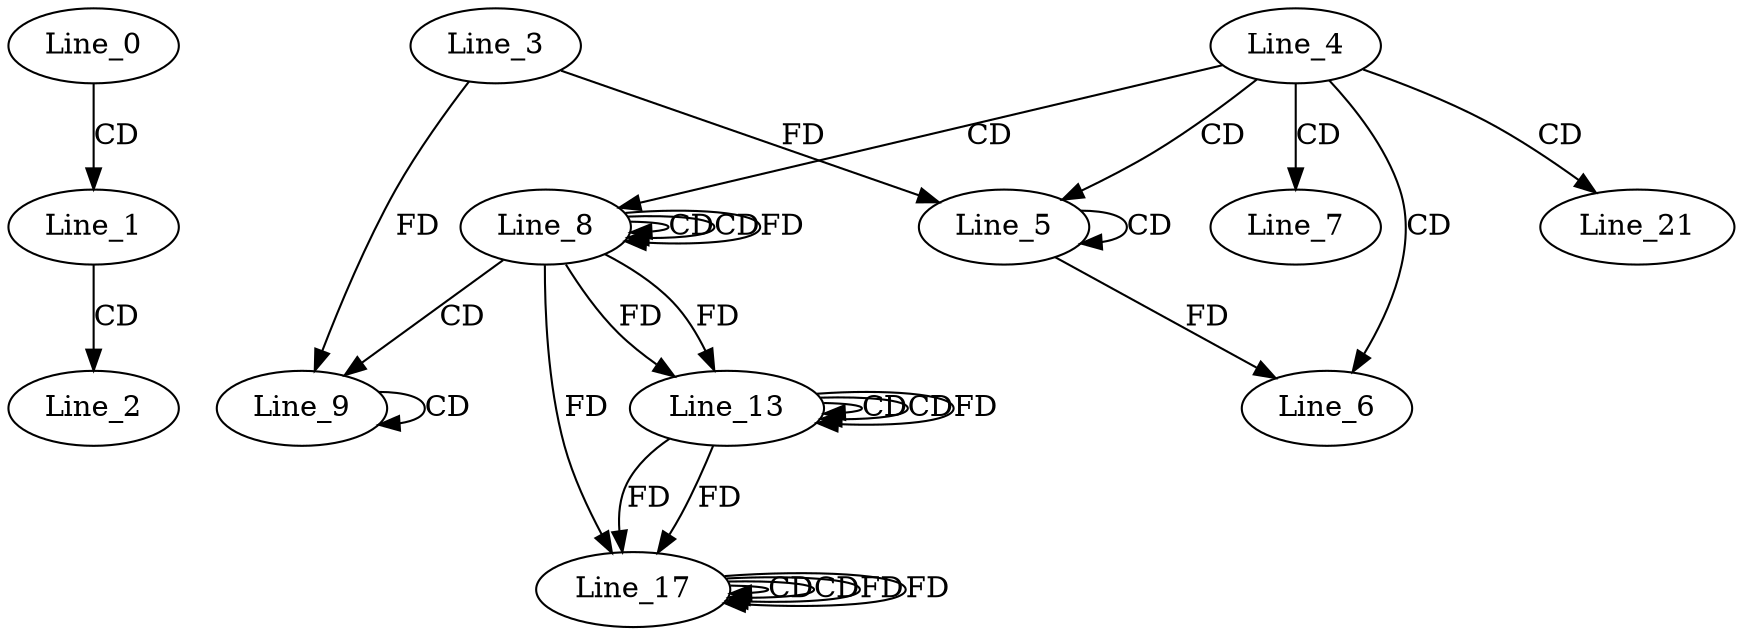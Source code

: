 digraph G {
  Line_0;
  Line_1;
  Line_2;
  Line_4;
  Line_5;
  Line_5;
  Line_3;
  Line_6;
  Line_7;
  Line_8;
  Line_8;
  Line_8;
  Line_9;
  Line_9;
  Line_13;
  Line_13;
  Line_13;
  Line_17;
  Line_17;
  Line_17;
  Line_21;
  Line_0 -> Line_1 [ label="CD" ];
  Line_1 -> Line_2 [ label="CD" ];
  Line_4 -> Line_5 [ label="CD" ];
  Line_5 -> Line_5 [ label="CD" ];
  Line_3 -> Line_5 [ label="FD" ];
  Line_4 -> Line_6 [ label="CD" ];
  Line_5 -> Line_6 [ label="FD" ];
  Line_4 -> Line_7 [ label="CD" ];
  Line_4 -> Line_8 [ label="CD" ];
  Line_8 -> Line_8 [ label="CD" ];
  Line_8 -> Line_8 [ label="CD" ];
  Line_8 -> Line_8 [ label="FD" ];
  Line_8 -> Line_9 [ label="CD" ];
  Line_9 -> Line_9 [ label="CD" ];
  Line_3 -> Line_9 [ label="FD" ];
  Line_13 -> Line_13 [ label="CD" ];
  Line_8 -> Line_13 [ label="FD" ];
  Line_13 -> Line_13 [ label="CD" ];
  Line_13 -> Line_13 [ label="FD" ];
  Line_8 -> Line_13 [ label="FD" ];
  Line_17 -> Line_17 [ label="CD" ];
  Line_13 -> Line_17 [ label="FD" ];
  Line_17 -> Line_17 [ label="CD" ];
  Line_17 -> Line_17 [ label="FD" ];
  Line_13 -> Line_17 [ label="FD" ];
  Line_8 -> Line_17 [ label="FD" ];
  Line_4 -> Line_21 [ label="CD" ];
  Line_17 -> Line_17 [ label="FD" ];
}
